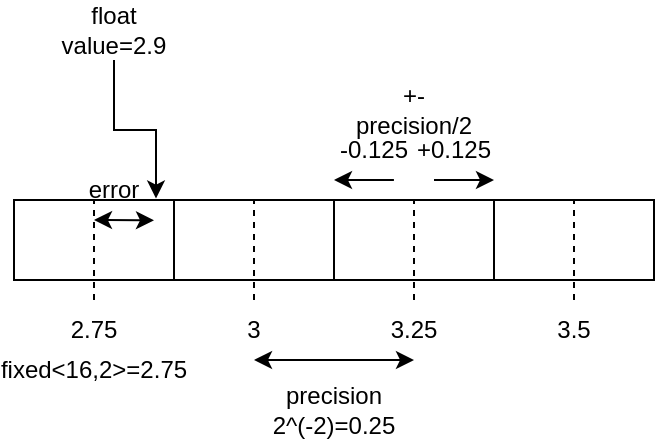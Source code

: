 <mxfile version="15.5.8" type="device"><diagram id="SN7RTYHQcRumGCT6xwsa" name="Page-1"><mxGraphModel dx="663" dy="384" grid="1" gridSize="10" guides="1" tooltips="1" connect="1" arrows="1" fold="1" page="1" pageScale="1" pageWidth="850" pageHeight="1100" math="0" shadow="0"><root><mxCell id="0"/><mxCell id="1" parent="0"/><mxCell id="tC06KrhQZhlcKL99J6Z1-1" value="" style="rounded=0;whiteSpace=wrap;html=1;" vertex="1" parent="1"><mxGeometry x="120" y="360" width="80" height="40" as="geometry"/></mxCell><mxCell id="tC06KrhQZhlcKL99J6Z1-2" value="" style="rounded=0;whiteSpace=wrap;html=1;" vertex="1" parent="1"><mxGeometry x="200" y="360" width="80" height="40" as="geometry"/></mxCell><mxCell id="tC06KrhQZhlcKL99J6Z1-3" value="" style="rounded=0;whiteSpace=wrap;html=1;" vertex="1" parent="1"><mxGeometry x="280" y="360" width="80" height="40" as="geometry"/></mxCell><mxCell id="tC06KrhQZhlcKL99J6Z1-4" value="" style="rounded=0;whiteSpace=wrap;html=1;" vertex="1" parent="1"><mxGeometry x="360" y="360" width="80" height="40" as="geometry"/></mxCell><mxCell id="tC06KrhQZhlcKL99J6Z1-5" value="fixed&amp;lt;16,2&amp;gt;=2.75" style="text;html=1;strokeColor=none;fillColor=none;align=center;verticalAlign=middle;whiteSpace=wrap;rounded=0;" vertex="1" parent="1"><mxGeometry x="130" y="430" width="60" height="30" as="geometry"/></mxCell><mxCell id="tC06KrhQZhlcKL99J6Z1-7" value="&lt;div&gt;precision&lt;/div&gt;&lt;div&gt;2^(-2)=0.25&lt;/div&gt;" style="text;html=1;strokeColor=none;fillColor=none;align=center;verticalAlign=middle;whiteSpace=wrap;rounded=0;" vertex="1" parent="1"><mxGeometry x="250" y="450" width="60" height="30" as="geometry"/></mxCell><mxCell id="tC06KrhQZhlcKL99J6Z1-8" value="" style="endArrow=classic;html=1;rounded=0;exitX=1;exitY=1;exitDx=0;exitDy=0;" edge="1" parent="1" source="tC06KrhQZhlcKL99J6Z1-17"><mxGeometry width="50" height="50" relative="1" as="geometry"><mxPoint x="320" y="350" as="sourcePoint"/><mxPoint x="360" y="350" as="targetPoint"/></mxGeometry></mxCell><mxCell id="tC06KrhQZhlcKL99J6Z1-9" value="3" style="text;html=1;strokeColor=none;fillColor=none;align=center;verticalAlign=middle;whiteSpace=wrap;rounded=0;" vertex="1" parent="1"><mxGeometry x="210" y="410" width="60" height="30" as="geometry"/></mxCell><mxCell id="tC06KrhQZhlcKL99J6Z1-10" value="3.25" style="text;html=1;strokeColor=none;fillColor=none;align=center;verticalAlign=middle;whiteSpace=wrap;rounded=0;" vertex="1" parent="1"><mxGeometry x="290" y="410" width="60" height="30" as="geometry"/></mxCell><mxCell id="tC06KrhQZhlcKL99J6Z1-11" value="3.5" style="text;html=1;strokeColor=none;fillColor=none;align=center;verticalAlign=middle;whiteSpace=wrap;rounded=0;" vertex="1" parent="1"><mxGeometry x="370" y="410" width="60" height="30" as="geometry"/></mxCell><mxCell id="tC06KrhQZhlcKL99J6Z1-12" value="2.75" style="text;html=1;strokeColor=none;fillColor=none;align=center;verticalAlign=middle;whiteSpace=wrap;rounded=0;" vertex="1" parent="1"><mxGeometry x="130" y="410" width="60" height="30" as="geometry"/></mxCell><mxCell id="tC06KrhQZhlcKL99J6Z1-13" value="" style="endArrow=classic;startArrow=classic;html=1;rounded=0;exitX=0.5;exitY=1;exitDx=0;exitDy=0;" edge="1" parent="1" source="tC06KrhQZhlcKL99J6Z1-9"><mxGeometry width="50" height="50" relative="1" as="geometry"><mxPoint x="270" y="490" as="sourcePoint"/><mxPoint x="320" y="440" as="targetPoint"/></mxGeometry></mxCell><mxCell id="tC06KrhQZhlcKL99J6Z1-15" value="" style="endArrow=classic;html=1;rounded=0;exitX=0.666;exitY=0.999;exitDx=0;exitDy=0;exitPerimeter=0;" edge="1" parent="1" source="tC06KrhQZhlcKL99J6Z1-17"><mxGeometry width="50" height="50" relative="1" as="geometry"><mxPoint x="320" y="350" as="sourcePoint"/><mxPoint x="280" y="350" as="targetPoint"/></mxGeometry></mxCell><mxCell id="tC06KrhQZhlcKL99J6Z1-16" value="+0.125" style="text;html=1;strokeColor=none;fillColor=none;align=center;verticalAlign=middle;whiteSpace=wrap;rounded=0;" vertex="1" parent="1"><mxGeometry x="310" y="320" width="60" height="30" as="geometry"/></mxCell><mxCell id="tC06KrhQZhlcKL99J6Z1-17" value="-0.125" style="text;html=1;strokeColor=none;fillColor=none;align=center;verticalAlign=middle;whiteSpace=wrap;rounded=0;" vertex="1" parent="1"><mxGeometry x="270" y="320" width="60" height="30" as="geometry"/></mxCell><mxCell id="tC06KrhQZhlcKL99J6Z1-18" value="" style="endArrow=none;dashed=1;html=1;rounded=0;entryX=0.5;entryY=0;entryDx=0;entryDy=0;exitX=0.5;exitY=0;exitDx=0;exitDy=0;" edge="1" parent="1" source="tC06KrhQZhlcKL99J6Z1-10" target="tC06KrhQZhlcKL99J6Z1-3"><mxGeometry width="50" height="50" relative="1" as="geometry"><mxPoint x="290" y="430" as="sourcePoint"/><mxPoint x="340" y="380" as="targetPoint"/></mxGeometry></mxCell><mxCell id="tC06KrhQZhlcKL99J6Z1-19" value="" style="endArrow=none;dashed=1;html=1;rounded=0;entryX=0.5;entryY=0;entryDx=0;entryDy=0;exitX=0.5;exitY=0;exitDx=0;exitDy=0;" edge="1" parent="1" source="tC06KrhQZhlcKL99J6Z1-11" target="tC06KrhQZhlcKL99J6Z1-4"><mxGeometry width="50" height="50" relative="1" as="geometry"><mxPoint x="330" y="420" as="sourcePoint"/><mxPoint x="330" y="370" as="targetPoint"/></mxGeometry></mxCell><mxCell id="tC06KrhQZhlcKL99J6Z1-20" value="" style="endArrow=none;dashed=1;html=1;rounded=0;entryX=0.5;entryY=0;entryDx=0;entryDy=0;exitX=0.5;exitY=0;exitDx=0;exitDy=0;" edge="1" parent="1" source="tC06KrhQZhlcKL99J6Z1-9" target="tC06KrhQZhlcKL99J6Z1-2"><mxGeometry width="50" height="50" relative="1" as="geometry"><mxPoint x="410" y="420" as="sourcePoint"/><mxPoint x="410" y="370" as="targetPoint"/></mxGeometry></mxCell><mxCell id="tC06KrhQZhlcKL99J6Z1-21" value="" style="endArrow=none;dashed=1;html=1;rounded=0;entryX=0.5;entryY=0;entryDx=0;entryDy=0;exitX=0.5;exitY=0;exitDx=0;exitDy=0;" edge="1" parent="1" source="tC06KrhQZhlcKL99J6Z1-12" target="tC06KrhQZhlcKL99J6Z1-1"><mxGeometry width="50" height="50" relative="1" as="geometry"><mxPoint x="250" y="420" as="sourcePoint"/><mxPoint x="250" y="370" as="targetPoint"/></mxGeometry></mxCell><mxCell id="tC06KrhQZhlcKL99J6Z1-27" style="edgeStyle=orthogonalEdgeStyle;rounded=0;orthogonalLoop=1;jettySize=auto;html=1;exitX=0.5;exitY=1;exitDx=0;exitDy=0;entryX=0.892;entryY=-0.017;entryDx=0;entryDy=0;entryPerimeter=0;" edge="1" parent="1" source="tC06KrhQZhlcKL99J6Z1-23" target="tC06KrhQZhlcKL99J6Z1-1"><mxGeometry relative="1" as="geometry"><Array as="points"><mxPoint x="170" y="325"/><mxPoint x="191" y="325"/><mxPoint x="191" y="359"/></Array></mxGeometry></mxCell><mxCell id="tC06KrhQZhlcKL99J6Z1-23" value="float value=2.9" style="text;html=1;strokeColor=none;fillColor=none;align=center;verticalAlign=middle;whiteSpace=wrap;rounded=0;" vertex="1" parent="1"><mxGeometry x="140" y="260" width="60" height="30" as="geometry"/></mxCell><mxCell id="tC06KrhQZhlcKL99J6Z1-28" value="+-precision/2" style="text;html=1;strokeColor=none;fillColor=none;align=center;verticalAlign=middle;whiteSpace=wrap;rounded=0;" vertex="1" parent="1"><mxGeometry x="290" y="300" width="60" height="30" as="geometry"/></mxCell><mxCell id="tC06KrhQZhlcKL99J6Z1-29" value="" style="endArrow=classic;startArrow=classic;html=1;rounded=0;exitX=0.5;exitY=1;exitDx=0;exitDy=0;" edge="1" parent="1"><mxGeometry width="50" height="50" relative="1" as="geometry"><mxPoint x="160" y="370" as="sourcePoint"/><mxPoint x="190" y="370.17" as="targetPoint"/></mxGeometry></mxCell><mxCell id="tC06KrhQZhlcKL99J6Z1-30" value="error" style="text;html=1;strokeColor=none;fillColor=none;align=center;verticalAlign=middle;whiteSpace=wrap;rounded=0;" vertex="1" parent="1"><mxGeometry x="140" y="340" width="60" height="30" as="geometry"/></mxCell></root></mxGraphModel></diagram></mxfile>